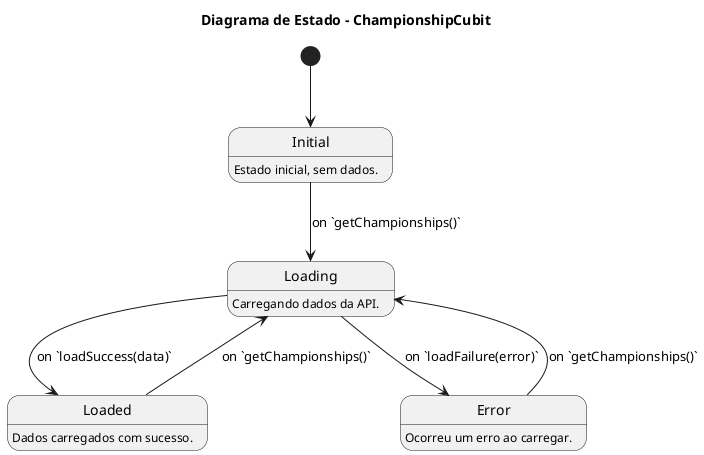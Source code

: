 @startuml
title Diagrama de Estado - ChampionshipCubit

[*] --> Initial

state Initial : Estado inicial, sem dados.
state Loading : Carregando dados da API.
state Loaded : Dados carregados com sucesso.
state Error : Ocorreu um erro ao carregar.

Initial --> Loading : on `getChampionships()`
Loading --> Loaded : on `loadSuccess(data)`
Loading --> Error : on `loadFailure(error)`

Loaded --> Loading : on `getChampionships()`
Error --> Loading : on `getChampionships()`

@enduml
